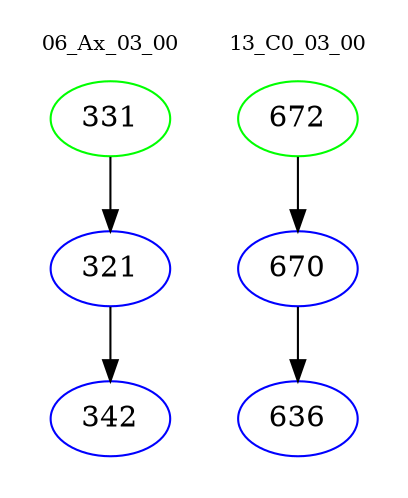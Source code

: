 digraph{
subgraph cluster_0 {
color = white
label = "06_Ax_03_00";
fontsize=10;
T0_331 [label="331", color="green"]
T0_331 -> T0_321 [color="black"]
T0_321 [label="321", color="blue"]
T0_321 -> T0_342 [color="black"]
T0_342 [label="342", color="blue"]
}
subgraph cluster_1 {
color = white
label = "13_C0_03_00";
fontsize=10;
T1_672 [label="672", color="green"]
T1_672 -> T1_670 [color="black"]
T1_670 [label="670", color="blue"]
T1_670 -> T1_636 [color="black"]
T1_636 [label="636", color="blue"]
}
}
